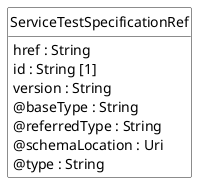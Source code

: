 @startuml
hide circle
hide methods
hide stereotype
show <<Enumeration>> stereotype
skinparam class {
   BackgroundColor<<Enumeration>> #E6F5F7
   BackgroundColor<<Ref>> #FFFFE0
   BackgroundColor<<Pivot>> #FFFFFFF
   BackgroundColor<<SimpleType>> #E2F0DA
   BackgroundColor #FCF2E3
}

class ServiceTestSpecificationRef <<Pivot>> {
    href : String
    id : String [1]
    version : String
    @baseType : String
    @referredType : String
    @schemaLocation : Uri
    @type : String
}


@enduml